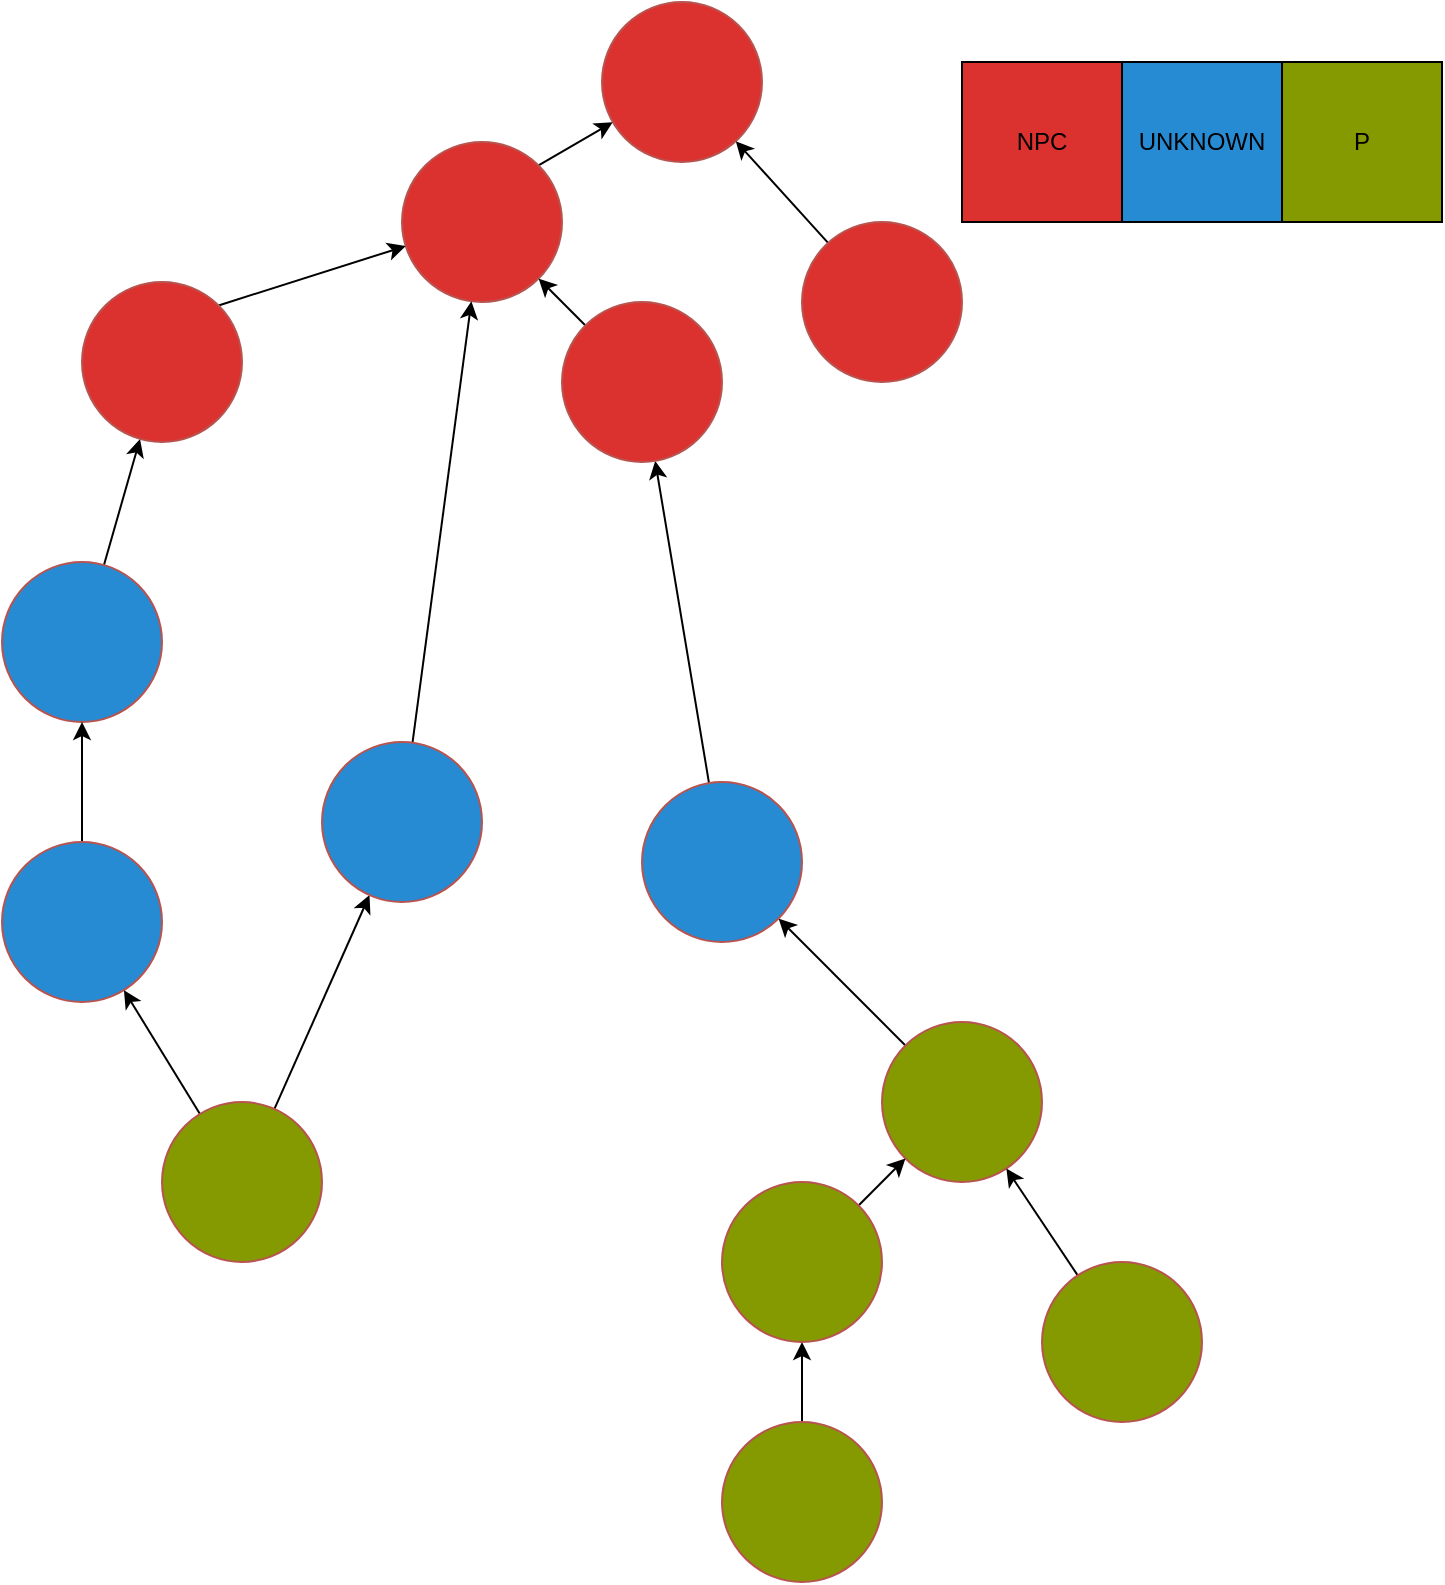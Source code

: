 <mxfile version="10.6.7" type="device"><diagram id="B6SEisZcZ4nX4uo_axsG" name="complexity-landscape"><mxGraphModel dx="1394" dy="819" grid="1" gridSize="10" guides="1" tooltips="1" connect="1" arrows="1" fold="1" page="1" pageScale="1" pageWidth="850" pageHeight="1100" math="0" shadow="0"><root><mxCell id="0"/><mxCell id="1" parent="0"/><mxCell id="gEEA_coCkC4TjeL9JxWG-1" value="" style="ellipse;whiteSpace=wrap;html=1;aspect=fixed;fillColor=#DC322F;strokeColor=#b85450;" vertex="1" parent="1"><mxGeometry x="380" y="10" width="80" height="80" as="geometry"/></mxCell><mxCell id="gEEA_coCkC4TjeL9JxWG-2" value="NPC" style="whiteSpace=wrap;html=1;aspect=fixed;fillColor=#DC322F;" vertex="1" parent="1"><mxGeometry x="560" y="40" width="80" height="80" as="geometry"/></mxCell><mxCell id="gEEA_coCkC4TjeL9JxWG-17" style="rounded=0;orthogonalLoop=1;jettySize=auto;html=1;exitX=1;exitY=0;exitDx=0;exitDy=0;" edge="1" parent="1" source="gEEA_coCkC4TjeL9JxWG-3" target="gEEA_coCkC4TjeL9JxWG-1"><mxGeometry relative="1" as="geometry"/></mxCell><mxCell id="gEEA_coCkC4TjeL9JxWG-3" value="" style="ellipse;whiteSpace=wrap;html=1;aspect=fixed;fillColor=#DC322F;strokeColor=#b85450;" vertex="1" parent="1"><mxGeometry x="280" y="80" width="80" height="80" as="geometry"/></mxCell><mxCell id="gEEA_coCkC4TjeL9JxWG-18" style="rounded=0;orthogonalLoop=1;jettySize=auto;html=1;" edge="1" parent="1" source="gEEA_coCkC4TjeL9JxWG-4" target="gEEA_coCkC4TjeL9JxWG-1"><mxGeometry relative="1" as="geometry"/></mxCell><mxCell id="gEEA_coCkC4TjeL9JxWG-4" value="" style="ellipse;whiteSpace=wrap;html=1;aspect=fixed;fillColor=#DC322F;strokeColor=#b85450;" vertex="1" parent="1"><mxGeometry x="480" y="120" width="80" height="80" as="geometry"/></mxCell><mxCell id="gEEA_coCkC4TjeL9JxWG-19" style="rounded=0;orthogonalLoop=1;jettySize=auto;html=1;" edge="1" parent="1" source="gEEA_coCkC4TjeL9JxWG-5" target="gEEA_coCkC4TjeL9JxWG-15"><mxGeometry relative="1" as="geometry"/></mxCell><mxCell id="gEEA_coCkC4TjeL9JxWG-5" value="" style="ellipse;whiteSpace=wrap;html=1;aspect=fixed;fillColor=#268BD2;strokeColor=#b85450;" vertex="1" parent="1"><mxGeometry x="80" y="290" width="80" height="80" as="geometry"/></mxCell><mxCell id="gEEA_coCkC4TjeL9JxWG-32" style="rounded=0;orthogonalLoop=1;jettySize=auto;html=1;" edge="1" parent="1" source="gEEA_coCkC4TjeL9JxWG-7" target="gEEA_coCkC4TjeL9JxWG-5"><mxGeometry relative="1" as="geometry"/></mxCell><mxCell id="gEEA_coCkC4TjeL9JxWG-7" value="" style="ellipse;whiteSpace=wrap;html=1;aspect=fixed;fillColor=#268BD2;strokeColor=#b85450;" vertex="1" parent="1"><mxGeometry x="80" y="430" width="80" height="80" as="geometry"/></mxCell><mxCell id="gEEA_coCkC4TjeL9JxWG-31" style="rounded=0;orthogonalLoop=1;jettySize=auto;html=1;" edge="1" parent="1" source="gEEA_coCkC4TjeL9JxWG-8" target="gEEA_coCkC4TjeL9JxWG-7"><mxGeometry relative="1" as="geometry"/></mxCell><mxCell id="gEEA_coCkC4TjeL9JxWG-33" style="rounded=0;orthogonalLoop=1;jettySize=auto;html=1;" edge="1" parent="1" source="gEEA_coCkC4TjeL9JxWG-8" target="gEEA_coCkC4TjeL9JxWG-13"><mxGeometry relative="1" as="geometry"/></mxCell><mxCell id="gEEA_coCkC4TjeL9JxWG-8" value="" style="ellipse;whiteSpace=wrap;html=1;aspect=fixed;fillColor=#859900;strokeColor=#b85450;" vertex="1" parent="1"><mxGeometry x="160" y="560" width="80" height="80" as="geometry"/></mxCell><mxCell id="gEEA_coCkC4TjeL9JxWG-29" style="rounded=0;orthogonalLoop=1;jettySize=auto;html=1;" edge="1" parent="1" source="gEEA_coCkC4TjeL9JxWG-9" target="gEEA_coCkC4TjeL9JxWG-14"><mxGeometry relative="1" as="geometry"/></mxCell><mxCell id="gEEA_coCkC4TjeL9JxWG-9" value="" style="ellipse;whiteSpace=wrap;html=1;aspect=fixed;fillColor=#859900;strokeColor=#b85450;" vertex="1" parent="1"><mxGeometry x="520" y="520" width="80" height="80" as="geometry"/></mxCell><mxCell id="gEEA_coCkC4TjeL9JxWG-25" style="rounded=0;orthogonalLoop=1;jettySize=auto;html=1;" edge="1" parent="1" source="gEEA_coCkC4TjeL9JxWG-10" target="gEEA_coCkC4TjeL9JxWG-11"><mxGeometry relative="1" as="geometry"/></mxCell><mxCell id="gEEA_coCkC4TjeL9JxWG-10" value="" style="ellipse;whiteSpace=wrap;html=1;aspect=fixed;fillColor=#859900;strokeColor=#b85450;" vertex="1" parent="1"><mxGeometry x="440" y="720" width="80" height="80" as="geometry"/></mxCell><mxCell id="gEEA_coCkC4TjeL9JxWG-26" style="rounded=0;orthogonalLoop=1;jettySize=auto;html=1;exitX=1;exitY=0;exitDx=0;exitDy=0;" edge="1" parent="1" source="gEEA_coCkC4TjeL9JxWG-11" target="gEEA_coCkC4TjeL9JxWG-9"><mxGeometry relative="1" as="geometry"/></mxCell><mxCell id="gEEA_coCkC4TjeL9JxWG-11" value="" style="ellipse;whiteSpace=wrap;html=1;aspect=fixed;fillColor=#859900;strokeColor=#b85450;" vertex="1" parent="1"><mxGeometry x="440" y="600" width="80" height="80" as="geometry"/></mxCell><mxCell id="gEEA_coCkC4TjeL9JxWG-24" style="rounded=0;orthogonalLoop=1;jettySize=auto;html=1;" edge="1" parent="1" source="gEEA_coCkC4TjeL9JxWG-12" target="gEEA_coCkC4TjeL9JxWG-9"><mxGeometry relative="1" as="geometry"/></mxCell><mxCell id="gEEA_coCkC4TjeL9JxWG-12" value="" style="ellipse;whiteSpace=wrap;html=1;aspect=fixed;fillColor=#859900;strokeColor=#b85450;" vertex="1" parent="1"><mxGeometry x="600" y="640" width="80" height="80" as="geometry"/></mxCell><mxCell id="gEEA_coCkC4TjeL9JxWG-23" style="rounded=0;orthogonalLoop=1;jettySize=auto;html=1;" edge="1" parent="1" source="gEEA_coCkC4TjeL9JxWG-13" target="gEEA_coCkC4TjeL9JxWG-3"><mxGeometry relative="1" as="geometry"/></mxCell><mxCell id="gEEA_coCkC4TjeL9JxWG-13" value="" style="ellipse;whiteSpace=wrap;html=1;aspect=fixed;fillColor=#268BD2;strokeColor=#b85450;" vertex="1" parent="1"><mxGeometry x="240" y="380" width="80" height="80" as="geometry"/></mxCell><mxCell id="gEEA_coCkC4TjeL9JxWG-30" style="rounded=0;orthogonalLoop=1;jettySize=auto;html=1;" edge="1" parent="1" source="gEEA_coCkC4TjeL9JxWG-14" target="gEEA_coCkC4TjeL9JxWG-21"><mxGeometry relative="1" as="geometry"/></mxCell><mxCell id="gEEA_coCkC4TjeL9JxWG-14" value="" style="ellipse;whiteSpace=wrap;html=1;aspect=fixed;fillColor=#268BD2;strokeColor=#b85450;" vertex="1" parent="1"><mxGeometry x="400" y="400" width="80" height="80" as="geometry"/></mxCell><mxCell id="gEEA_coCkC4TjeL9JxWG-16" style="rounded=0;orthogonalLoop=1;jettySize=auto;html=1;exitX=1;exitY=0;exitDx=0;exitDy=0;" edge="1" parent="1" source="gEEA_coCkC4TjeL9JxWG-15" target="gEEA_coCkC4TjeL9JxWG-3"><mxGeometry relative="1" as="geometry"/></mxCell><mxCell id="gEEA_coCkC4TjeL9JxWG-15" value="" style="ellipse;whiteSpace=wrap;html=1;aspect=fixed;fillColor=#DC322F;strokeColor=#b85450;" vertex="1" parent="1"><mxGeometry x="120" y="150" width="80" height="80" as="geometry"/></mxCell><mxCell id="gEEA_coCkC4TjeL9JxWG-22" style="rounded=0;orthogonalLoop=1;jettySize=auto;html=1;" edge="1" parent="1" source="gEEA_coCkC4TjeL9JxWG-21" target="gEEA_coCkC4TjeL9JxWG-3"><mxGeometry relative="1" as="geometry"/></mxCell><mxCell id="gEEA_coCkC4TjeL9JxWG-21" value="" style="ellipse;whiteSpace=wrap;html=1;aspect=fixed;fillColor=#DC322F;strokeColor=#b85450;" vertex="1" parent="1"><mxGeometry x="360" y="160" width="80" height="80" as="geometry"/></mxCell><mxCell id="gEEA_coCkC4TjeL9JxWG-27" value="UNKNOWN" style="whiteSpace=wrap;html=1;aspect=fixed;fillColor=#268BD2;" vertex="1" parent="1"><mxGeometry x="640" y="40" width="80" height="80" as="geometry"/></mxCell><mxCell id="gEEA_coCkC4TjeL9JxWG-28" value="P" style="whiteSpace=wrap;html=1;aspect=fixed;fillColor=#859900;" vertex="1" parent="1"><mxGeometry x="720" y="40" width="80" height="80" as="geometry"/></mxCell></root></mxGraphModel></diagram><diagram id="eYUONIY38zkpVdF6axW4" name="schedule"><mxGraphModel dx="1394" dy="819" grid="1" gridSize="10" guides="1" tooltips="1" connect="1" arrows="1" fold="1" page="1" pageScale="1" pageWidth="850" pageHeight="1100" math="0" shadow="0"><root><mxCell id="bykBx45QjgQ_mIuWRK3j-0"/><mxCell id="bykBx45QjgQ_mIuWRK3j-1" parent="bykBx45QjgQ_mIuWRK3j-0"/><mxCell id="bykBx45QjgQ_mIuWRK3j-13" style="edgeStyle=none;rounded=0;orthogonalLoop=1;jettySize=auto;html=1;exitX=1;exitY=1;exitDx=0;exitDy=0;entryX=0;entryY=0;entryDx=0;entryDy=0;" edge="1" parent="bykBx45QjgQ_mIuWRK3j-1" source="bykBx45QjgQ_mIuWRK3j-2" target="bykBx45QjgQ_mIuWRK3j-5"><mxGeometry relative="1" as="geometry"/></mxCell><mxCell id="bykBx45QjgQ_mIuWRK3j-2" value="1" style="ellipse;whiteSpace=wrap;html=1;aspect=fixed;fillColor=none;" vertex="1" parent="bykBx45QjgQ_mIuWRK3j-1"><mxGeometry x="80" y="200" width="40" height="40" as="geometry"/></mxCell><mxCell id="bykBx45QjgQ_mIuWRK3j-14" style="edgeStyle=none;rounded=0;orthogonalLoop=1;jettySize=auto;html=1;exitX=0;exitY=1;exitDx=0;exitDy=0;" edge="1" parent="bykBx45QjgQ_mIuWRK3j-1" source="bykBx45QjgQ_mIuWRK3j-3" target="bykBx45QjgQ_mIuWRK3j-5"><mxGeometry relative="1" as="geometry"/></mxCell><mxCell id="bykBx45QjgQ_mIuWRK3j-15" style="edgeStyle=none;rounded=0;orthogonalLoop=1;jettySize=auto;html=1;exitX=1;exitY=1;exitDx=0;exitDy=0;" edge="1" parent="bykBx45QjgQ_mIuWRK3j-1" source="bykBx45QjgQ_mIuWRK3j-3" target="bykBx45QjgQ_mIuWRK3j-6"><mxGeometry relative="1" as="geometry"/></mxCell><mxCell id="bykBx45QjgQ_mIuWRK3j-3" value="2" style="ellipse;whiteSpace=wrap;html=1;aspect=fixed;fillColor=none;" vertex="1" parent="bykBx45QjgQ_mIuWRK3j-1"><mxGeometry x="200" y="200" width="40" height="40" as="geometry"/></mxCell><mxCell id="bykBx45QjgQ_mIuWRK3j-16" style="edgeStyle=none;rounded=0;orthogonalLoop=1;jettySize=auto;html=1;exitX=0;exitY=1;exitDx=0;exitDy=0;" edge="1" parent="bykBx45QjgQ_mIuWRK3j-1" source="bykBx45QjgQ_mIuWRK3j-4" target="bykBx45QjgQ_mIuWRK3j-6"><mxGeometry relative="1" as="geometry"/></mxCell><mxCell id="bykBx45QjgQ_mIuWRK3j-4" value="3" style="ellipse;whiteSpace=wrap;html=1;aspect=fixed;fillColor=none;" vertex="1" parent="bykBx45QjgQ_mIuWRK3j-1"><mxGeometry x="320" y="200" width="40" height="40" as="geometry"/></mxCell><mxCell id="bykBx45QjgQ_mIuWRK3j-12" style="edgeStyle=none;rounded=0;orthogonalLoop=1;jettySize=auto;html=1;exitX=1;exitY=1;exitDx=0;exitDy=0;" edge="1" parent="bykBx45QjgQ_mIuWRK3j-1" source="bykBx45QjgQ_mIuWRK3j-5" target="bykBx45QjgQ_mIuWRK3j-7"><mxGeometry relative="1" as="geometry"/></mxCell><mxCell id="bykBx45QjgQ_mIuWRK3j-5" value="4" style="ellipse;whiteSpace=wrap;html=1;aspect=fixed;fillColor=none;" vertex="1" parent="bykBx45QjgQ_mIuWRK3j-1"><mxGeometry x="140" y="280" width="40" height="40" as="geometry"/></mxCell><mxCell id="bykBx45QjgQ_mIuWRK3j-11" style="edgeStyle=none;rounded=0;orthogonalLoop=1;jettySize=auto;html=1;exitX=0;exitY=1;exitDx=0;exitDy=0;entryX=1;entryY=0;entryDx=0;entryDy=0;" edge="1" parent="bykBx45QjgQ_mIuWRK3j-1" source="bykBx45QjgQ_mIuWRK3j-6" target="bykBx45QjgQ_mIuWRK3j-7"><mxGeometry relative="1" as="geometry"/></mxCell><mxCell id="bykBx45QjgQ_mIuWRK3j-6" value="5" style="ellipse;whiteSpace=wrap;html=1;aspect=fixed;fillColor=none;" vertex="1" parent="bykBx45QjgQ_mIuWRK3j-1"><mxGeometry x="260" y="280" width="40" height="40" as="geometry"/></mxCell><mxCell id="bykBx45QjgQ_mIuWRK3j-7" value="6" style="ellipse;whiteSpace=wrap;html=1;aspect=fixed;fillColor=none;" vertex="1" parent="bykBx45QjgQ_mIuWRK3j-1"><mxGeometry x="200" y="360" width="40" height="40" as="geometry"/></mxCell><mxCell id="bykBx45QjgQ_mIuWRK3j-9" value="M=2&lt;br&gt;Deadline=3&lt;br&gt;" style="text;html=1;strokeColor=none;fillColor=none;align=center;verticalAlign=middle;whiteSpace=wrap;rounded=0;" vertex="1" parent="bykBx45QjgQ_mIuWRK3j-1"><mxGeometry x="210" y="110" width="40" height="20" as="geometry"/></mxCell></root></mxGraphModel></diagram><diagram id="dXhj69NUs_sUM7Qs1uOW" name="schedule-landscape"><mxGraphModel dx="1394" dy="819" grid="1" gridSize="10" guides="1" tooltips="1" connect="1" arrows="1" fold="1" page="1" pageScale="1" pageWidth="850" pageHeight="1100" math="0" shadow="0"><root><mxCell id="2x2avyOjs0VjdcLOutpB-0"/><mxCell id="2x2avyOjs0VjdcLOutpB-1" parent="2x2avyOjs0VjdcLOutpB-0"/><mxCell id="2x2avyOjs0VjdcLOutpB-8" style="edgeStyle=none;rounded=0;orthogonalLoop=1;jettySize=auto;html=1;" edge="1" parent="2x2avyOjs0VjdcLOutpB-1" source="2x2avyOjs0VjdcLOutpB-2" target="2x2avyOjs0VjdcLOutpB-3"><mxGeometry relative="1" as="geometry"/></mxCell><mxCell id="2x2avyOjs0VjdcLOutpB-2" value="M=0" style="ellipse;whiteSpace=wrap;html=1;aspect=fixed;fillColor=#859900;" vertex="1" parent="2x2avyOjs0VjdcLOutpB-1"><mxGeometry x="80" y="160" width="80" height="80" as="geometry"/></mxCell><mxCell id="2x2avyOjs0VjdcLOutpB-9" style="edgeStyle=none;rounded=0;orthogonalLoop=1;jettySize=auto;html=1;" edge="1" parent="2x2avyOjs0VjdcLOutpB-1" source="2x2avyOjs0VjdcLOutpB-3" target="2x2avyOjs0VjdcLOutpB-4"><mxGeometry relative="1" as="geometry"/></mxCell><mxCell id="2x2avyOjs0VjdcLOutpB-3" value="M&amp;lt;=2" style="ellipse;whiteSpace=wrap;html=1;aspect=fixed;fillColor=#859900;" vertex="1" parent="2x2avyOjs0VjdcLOutpB-1"><mxGeometry x="200" y="160" width="80" height="80" as="geometry"/></mxCell><mxCell id="2x2avyOjs0VjdcLOutpB-10" style="edgeStyle=none;rounded=0;orthogonalLoop=1;jettySize=auto;html=1;" edge="1" parent="2x2avyOjs0VjdcLOutpB-1" source="2x2avyOjs0VjdcLOutpB-4" target="2x2avyOjs0VjdcLOutpB-5"><mxGeometry relative="1" as="geometry"/></mxCell><mxCell id="2x2avyOjs0VjdcLOutpB-4" value="M&amp;lt;=3" style="ellipse;whiteSpace=wrap;html=1;aspect=fixed;fillColor=#268BD2;gradientColor=none;" vertex="1" parent="2x2avyOjs0VjdcLOutpB-1"><mxGeometry x="320" y="160" width="80" height="80" as="geometry"/></mxCell><mxCell id="2x2avyOjs0VjdcLOutpB-11" style="edgeStyle=none;rounded=0;orthogonalLoop=1;jettySize=auto;html=1;" edge="1" parent="2x2avyOjs0VjdcLOutpB-1" source="2x2avyOjs0VjdcLOutpB-5" target="2x2avyOjs0VjdcLOutpB-6"><mxGeometry relative="1" as="geometry"/></mxCell><mxCell id="2x2avyOjs0VjdcLOutpB-5" value="M&amp;lt;=4" style="ellipse;whiteSpace=wrap;html=1;aspect=fixed;fillColor=#268BD2;" vertex="1" parent="2x2avyOjs0VjdcLOutpB-1"><mxGeometry x="440" y="160" width="80" height="80" as="geometry"/></mxCell><mxCell id="2x2avyOjs0VjdcLOutpB-12" style="edgeStyle=none;rounded=0;orthogonalLoop=1;jettySize=auto;html=1;" edge="1" parent="2x2avyOjs0VjdcLOutpB-1" source="2x2avyOjs0VjdcLOutpB-6" target="2x2avyOjs0VjdcLOutpB-7"><mxGeometry relative="1" as="geometry"/></mxCell><mxCell id="2x2avyOjs0VjdcLOutpB-6" value="M&amp;lt;=100" style="ellipse;whiteSpace=wrap;html=1;aspect=fixed;fillColor=#268BD2;" vertex="1" parent="2x2avyOjs0VjdcLOutpB-1"><mxGeometry x="560" y="160" width="80" height="80" as="geometry"/></mxCell><mxCell id="2x2avyOjs0VjdcLOutpB-7" value="M Arbitrary" style="ellipse;whiteSpace=wrap;html=1;aspect=fixed;fillColor=#DC322F;" vertex="1" parent="2x2avyOjs0VjdcLOutpB-1"><mxGeometry x="680" y="160" width="80" height="80" as="geometry"/></mxCell><mxCell id="2x2avyOjs0VjdcLOutpB-13" value="Graph &lt;br&gt;Arbitrary" style="text;html=1;resizable=0;points=[];autosize=1;align=left;verticalAlign=top;spacingTop=-4;" vertex="1" parent="2x2avyOjs0VjdcLOutpB-1"><mxGeometry y="182" width="60" height="30" as="geometry"/></mxCell><mxCell id="2x2avyOjs0VjdcLOutpB-14" value="Tree" style="text;html=1;resizable=0;points=[];autosize=1;align=left;verticalAlign=top;spacingTop=-4;" vertex="1" parent="2x2avyOjs0VjdcLOutpB-1"><mxGeometry y="320" width="40" height="20" as="geometry"/></mxCell><mxCell id="2x2avyOjs0VjdcLOutpB-15" style="edgeStyle=none;rounded=0;orthogonalLoop=1;jettySize=auto;html=1;" edge="1" parent="2x2avyOjs0VjdcLOutpB-1" source="2x2avyOjs0VjdcLOutpB-16" target="2x2avyOjs0VjdcLOutpB-18"><mxGeometry relative="1" as="geometry"/></mxCell><mxCell id="2x2avyOjs0VjdcLOutpB-39" style="edgeStyle=none;rounded=0;orthogonalLoop=1;jettySize=auto;html=1;" edge="1" parent="2x2avyOjs0VjdcLOutpB-1" source="2x2avyOjs0VjdcLOutpB-16" target="2x2avyOjs0VjdcLOutpB-2"><mxGeometry relative="1" as="geometry"/></mxCell><mxCell id="2x2avyOjs0VjdcLOutpB-16" value="M=0" style="ellipse;whiteSpace=wrap;html=1;aspect=fixed;fillColor=#859900;" vertex="1" parent="2x2avyOjs0VjdcLOutpB-1"><mxGeometry x="80" y="280" width="80" height="80" as="geometry"/></mxCell><mxCell id="2x2avyOjs0VjdcLOutpB-17" style="edgeStyle=none;rounded=0;orthogonalLoop=1;jettySize=auto;html=1;" edge="1" parent="2x2avyOjs0VjdcLOutpB-1" source="2x2avyOjs0VjdcLOutpB-18" target="2x2avyOjs0VjdcLOutpB-20"><mxGeometry relative="1" as="geometry"/></mxCell><mxCell id="2x2avyOjs0VjdcLOutpB-41" style="edgeStyle=none;rounded=0;orthogonalLoop=1;jettySize=auto;html=1;" edge="1" parent="2x2avyOjs0VjdcLOutpB-1" source="2x2avyOjs0VjdcLOutpB-18" target="2x2avyOjs0VjdcLOutpB-3"><mxGeometry relative="1" as="geometry"/></mxCell><mxCell id="2x2avyOjs0VjdcLOutpB-18" value="M&amp;lt;=2" style="ellipse;whiteSpace=wrap;html=1;aspect=fixed;fillColor=#859900;" vertex="1" parent="2x2avyOjs0VjdcLOutpB-1"><mxGeometry x="200" y="280" width="80" height="80" as="geometry"/></mxCell><mxCell id="2x2avyOjs0VjdcLOutpB-19" style="edgeStyle=none;rounded=0;orthogonalLoop=1;jettySize=auto;html=1;" edge="1" parent="2x2avyOjs0VjdcLOutpB-1" source="2x2avyOjs0VjdcLOutpB-20" target="2x2avyOjs0VjdcLOutpB-22"><mxGeometry relative="1" as="geometry"/></mxCell><mxCell id="2x2avyOjs0VjdcLOutpB-43" style="edgeStyle=none;rounded=0;orthogonalLoop=1;jettySize=auto;html=1;" edge="1" parent="2x2avyOjs0VjdcLOutpB-1" source="2x2avyOjs0VjdcLOutpB-20" target="2x2avyOjs0VjdcLOutpB-4"><mxGeometry relative="1" as="geometry"/></mxCell><mxCell id="2x2avyOjs0VjdcLOutpB-20" value="M&amp;lt;=3" style="ellipse;whiteSpace=wrap;html=1;aspect=fixed;fillColor=#859900;gradientColor=none;" vertex="1" parent="2x2avyOjs0VjdcLOutpB-1"><mxGeometry x="320" y="280" width="80" height="80" as="geometry"/></mxCell><mxCell id="2x2avyOjs0VjdcLOutpB-21" style="edgeStyle=none;rounded=0;orthogonalLoop=1;jettySize=auto;html=1;" edge="1" parent="2x2avyOjs0VjdcLOutpB-1" source="2x2avyOjs0VjdcLOutpB-22" target="2x2avyOjs0VjdcLOutpB-24"><mxGeometry relative="1" as="geometry"/></mxCell><mxCell id="2x2avyOjs0VjdcLOutpB-45" style="edgeStyle=none;rounded=0;orthogonalLoop=1;jettySize=auto;html=1;" edge="1" parent="2x2avyOjs0VjdcLOutpB-1" source="2x2avyOjs0VjdcLOutpB-22" target="2x2avyOjs0VjdcLOutpB-5"><mxGeometry relative="1" as="geometry"/></mxCell><mxCell id="2x2avyOjs0VjdcLOutpB-22" value="M&amp;lt;=4" style="ellipse;whiteSpace=wrap;html=1;aspect=fixed;fillColor=#859900;" vertex="1" parent="2x2avyOjs0VjdcLOutpB-1"><mxGeometry x="440" y="280" width="80" height="80" as="geometry"/></mxCell><mxCell id="2x2avyOjs0VjdcLOutpB-23" style="edgeStyle=none;rounded=0;orthogonalLoop=1;jettySize=auto;html=1;" edge="1" parent="2x2avyOjs0VjdcLOutpB-1" source="2x2avyOjs0VjdcLOutpB-24" target="2x2avyOjs0VjdcLOutpB-25"><mxGeometry relative="1" as="geometry"/></mxCell><mxCell id="2x2avyOjs0VjdcLOutpB-47" style="edgeStyle=none;rounded=0;orthogonalLoop=1;jettySize=auto;html=1;entryX=0.5;entryY=1;entryDx=0;entryDy=0;" edge="1" parent="2x2avyOjs0VjdcLOutpB-1" source="2x2avyOjs0VjdcLOutpB-24" target="2x2avyOjs0VjdcLOutpB-6"><mxGeometry relative="1" as="geometry"/></mxCell><mxCell id="2x2avyOjs0VjdcLOutpB-24" value="M&amp;lt;=100" style="ellipse;whiteSpace=wrap;html=1;aspect=fixed;fillColor=#859900;" vertex="1" parent="2x2avyOjs0VjdcLOutpB-1"><mxGeometry x="560" y="280" width="80" height="80" as="geometry"/></mxCell><mxCell id="2x2avyOjs0VjdcLOutpB-48" style="edgeStyle=none;rounded=0;orthogonalLoop=1;jettySize=auto;html=1;" edge="1" parent="2x2avyOjs0VjdcLOutpB-1" source="2x2avyOjs0VjdcLOutpB-25" target="2x2avyOjs0VjdcLOutpB-7"><mxGeometry relative="1" as="geometry"/></mxCell><mxCell id="2x2avyOjs0VjdcLOutpB-25" value="M Arbitrary" style="ellipse;whiteSpace=wrap;html=1;aspect=fixed;fillColor=#859900;" vertex="1" parent="2x2avyOjs0VjdcLOutpB-1"><mxGeometry x="680" y="280" width="80" height="80" as="geometry"/></mxCell><mxCell id="2x2avyOjs0VjdcLOutpB-26" value="Empty" style="text;html=1;resizable=0;points=[];autosize=1;align=left;verticalAlign=top;spacingTop=-4;" vertex="1" parent="2x2avyOjs0VjdcLOutpB-1"><mxGeometry y="430" width="50" height="20" as="geometry"/></mxCell><mxCell id="2x2avyOjs0VjdcLOutpB-27" style="edgeStyle=none;rounded=0;orthogonalLoop=1;jettySize=auto;html=1;" edge="1" parent="2x2avyOjs0VjdcLOutpB-1" source="2x2avyOjs0VjdcLOutpB-28" target="2x2avyOjs0VjdcLOutpB-30"><mxGeometry relative="1" as="geometry"/></mxCell><mxCell id="2x2avyOjs0VjdcLOutpB-38" style="edgeStyle=none;rounded=0;orthogonalLoop=1;jettySize=auto;html=1;" edge="1" parent="2x2avyOjs0VjdcLOutpB-1" source="2x2avyOjs0VjdcLOutpB-28" target="2x2avyOjs0VjdcLOutpB-16"><mxGeometry relative="1" as="geometry"/></mxCell><mxCell id="2x2avyOjs0VjdcLOutpB-28" value="M=0" style="ellipse;whiteSpace=wrap;html=1;aspect=fixed;fillColor=#859900;" vertex="1" parent="2x2avyOjs0VjdcLOutpB-1"><mxGeometry x="80" y="400" width="80" height="80" as="geometry"/></mxCell><mxCell id="2x2avyOjs0VjdcLOutpB-29" style="edgeStyle=none;rounded=0;orthogonalLoop=1;jettySize=auto;html=1;" edge="1" parent="2x2avyOjs0VjdcLOutpB-1" source="2x2avyOjs0VjdcLOutpB-30" target="2x2avyOjs0VjdcLOutpB-32"><mxGeometry relative="1" as="geometry"/></mxCell><mxCell id="2x2avyOjs0VjdcLOutpB-40" style="edgeStyle=none;rounded=0;orthogonalLoop=1;jettySize=auto;html=1;" edge="1" parent="2x2avyOjs0VjdcLOutpB-1" source="2x2avyOjs0VjdcLOutpB-30" target="2x2avyOjs0VjdcLOutpB-18"><mxGeometry relative="1" as="geometry"/></mxCell><mxCell id="2x2avyOjs0VjdcLOutpB-30" value="M&amp;lt;=2" style="ellipse;whiteSpace=wrap;html=1;aspect=fixed;fillColor=#859900;" vertex="1" parent="2x2avyOjs0VjdcLOutpB-1"><mxGeometry x="200" y="400" width="80" height="80" as="geometry"/></mxCell><mxCell id="2x2avyOjs0VjdcLOutpB-31" style="edgeStyle=none;rounded=0;orthogonalLoop=1;jettySize=auto;html=1;" edge="1" parent="2x2avyOjs0VjdcLOutpB-1" source="2x2avyOjs0VjdcLOutpB-32" target="2x2avyOjs0VjdcLOutpB-34"><mxGeometry relative="1" as="geometry"/></mxCell><mxCell id="2x2avyOjs0VjdcLOutpB-42" style="edgeStyle=none;rounded=0;orthogonalLoop=1;jettySize=auto;html=1;" edge="1" parent="2x2avyOjs0VjdcLOutpB-1" source="2x2avyOjs0VjdcLOutpB-32" target="2x2avyOjs0VjdcLOutpB-20"><mxGeometry relative="1" as="geometry"/></mxCell><mxCell id="2x2avyOjs0VjdcLOutpB-32" value="M&amp;lt;=3" style="ellipse;whiteSpace=wrap;html=1;aspect=fixed;fillColor=#859900;gradientColor=none;" vertex="1" parent="2x2avyOjs0VjdcLOutpB-1"><mxGeometry x="320" y="400" width="80" height="80" as="geometry"/></mxCell><mxCell id="2x2avyOjs0VjdcLOutpB-33" style="edgeStyle=none;rounded=0;orthogonalLoop=1;jettySize=auto;html=1;" edge="1" parent="2x2avyOjs0VjdcLOutpB-1" source="2x2avyOjs0VjdcLOutpB-34" target="2x2avyOjs0VjdcLOutpB-36"><mxGeometry relative="1" as="geometry"/></mxCell><mxCell id="2x2avyOjs0VjdcLOutpB-44" style="edgeStyle=none;rounded=0;orthogonalLoop=1;jettySize=auto;html=1;" edge="1" parent="2x2avyOjs0VjdcLOutpB-1" source="2x2avyOjs0VjdcLOutpB-34" target="2x2avyOjs0VjdcLOutpB-22"><mxGeometry relative="1" as="geometry"/></mxCell><mxCell id="2x2avyOjs0VjdcLOutpB-34" value="M&amp;lt;=4" style="ellipse;whiteSpace=wrap;html=1;aspect=fixed;fillColor=#859900;" vertex="1" parent="2x2avyOjs0VjdcLOutpB-1"><mxGeometry x="440" y="400" width="80" height="80" as="geometry"/></mxCell><mxCell id="2x2avyOjs0VjdcLOutpB-35" style="edgeStyle=none;rounded=0;orthogonalLoop=1;jettySize=auto;html=1;" edge="1" parent="2x2avyOjs0VjdcLOutpB-1" source="2x2avyOjs0VjdcLOutpB-36" target="2x2avyOjs0VjdcLOutpB-37"><mxGeometry relative="1" as="geometry"/></mxCell><mxCell id="2x2avyOjs0VjdcLOutpB-46" style="edgeStyle=none;rounded=0;orthogonalLoop=1;jettySize=auto;html=1;" edge="1" parent="2x2avyOjs0VjdcLOutpB-1" source="2x2avyOjs0VjdcLOutpB-36" target="2x2avyOjs0VjdcLOutpB-24"><mxGeometry relative="1" as="geometry"/></mxCell><mxCell id="2x2avyOjs0VjdcLOutpB-36" value="M&amp;lt;=100" style="ellipse;whiteSpace=wrap;html=1;aspect=fixed;fillColor=#859900;" vertex="1" parent="2x2avyOjs0VjdcLOutpB-1"><mxGeometry x="560" y="400" width="80" height="80" as="geometry"/></mxCell><mxCell id="2x2avyOjs0VjdcLOutpB-49" style="edgeStyle=none;rounded=0;orthogonalLoop=1;jettySize=auto;html=1;" edge="1" parent="2x2avyOjs0VjdcLOutpB-1" source="2x2avyOjs0VjdcLOutpB-37" target="2x2avyOjs0VjdcLOutpB-25"><mxGeometry relative="1" as="geometry"/></mxCell><mxCell id="2x2avyOjs0VjdcLOutpB-37" value="M Arbitrary" style="ellipse;whiteSpace=wrap;html=1;aspect=fixed;fillColor=#859900;" vertex="1" parent="2x2avyOjs0VjdcLOutpB-1"><mxGeometry x="680" y="400" width="80" height="80" as="geometry"/></mxCell></root></mxGraphModel></diagram><diagram id="WmmvqBNZxPYxakTaW7id" name="activities"><mxGraphModel dx="1394" dy="819" grid="1" gridSize="10" guides="1" tooltips="1" connect="1" arrows="1" fold="1" page="1" pageScale="1" pageWidth="850" pageHeight="1100" math="0" shadow="0"><root><mxCell id="3tFnAX7G3l6CSF9yfXAO-0"/><mxCell id="3tFnAX7G3l6CSF9yfXAO-1" parent="3tFnAX7G3l6CSF9yfXAO-0"/><mxCell id="3tFnAX7G3l6CSF9yfXAO-2" value="" style="rounded=0;whiteSpace=wrap;html=1;fillColor=none;gradientColor=none;" vertex="1" parent="3tFnAX7G3l6CSF9yfXAO-1"><mxGeometry y="200" width="480" height="120" as="geometry"/></mxCell><mxCell id="3tFnAX7G3l6CSF9yfXAO-3" value="S_i" style="text;html=1;resizable=0;points=[];autosize=1;align=left;verticalAlign=top;spacingTop=-4;" vertex="1" parent="3tFnAX7G3l6CSF9yfXAO-1"><mxGeometry x="10" y="250" width="30" height="20" as="geometry"/></mxCell><mxCell id="3tFnAX7G3l6CSF9yfXAO-4" value="f_i" style="text;html=1;resizable=0;points=[];autosize=1;align=left;verticalAlign=top;spacingTop=-4;" vertex="1" parent="3tFnAX7G3l6CSF9yfXAO-1"><mxGeometry x="10" y="290" width="30" height="20" as="geometry"/></mxCell><mxCell id="3tFnAX7G3l6CSF9yfXAO-5" value="1" style="text;html=1;resizable=0;points=[];autosize=1;align=left;verticalAlign=top;spacingTop=-4;" vertex="1" parent="3tFnAX7G3l6CSF9yfXAO-1"><mxGeometry x="51" y="260" width="20" height="20" as="geometry"/></mxCell><mxCell id="3tFnAX7G3l6CSF9yfXAO-6" value="4" style="text;html=1;resizable=0;points=[];autosize=1;align=left;verticalAlign=top;spacingTop=-4;" vertex="1" parent="3tFnAX7G3l6CSF9yfXAO-1"><mxGeometry x="49" y="293" width="20" height="20" as="geometry"/></mxCell><mxCell id="3tFnAX7G3l6CSF9yfXAO-7" value="3" style="text;html=1;resizable=0;points=[];autosize=1;align=left;verticalAlign=top;spacingTop=-4;" vertex="1" parent="3tFnAX7G3l6CSF9yfXAO-1"><mxGeometry x="89" y="256" width="20" height="20" as="geometry"/></mxCell><mxCell id="3tFnAX7G3l6CSF9yfXAO-8" value="5" style="text;html=1;resizable=0;points=[];autosize=1;align=left;verticalAlign=top;spacingTop=-4;" vertex="1" parent="3tFnAX7G3l6CSF9yfXAO-1"><mxGeometry x="89" y="291" width="20" height="20" as="geometry"/></mxCell><mxCell id="3tFnAX7G3l6CSF9yfXAO-9" value="0" style="text;html=1;resizable=0;points=[];autosize=1;align=left;verticalAlign=top;spacingTop=-4;" vertex="1" parent="3tFnAX7G3l6CSF9yfXAO-1"><mxGeometry x="126" y="256" width="20" height="20" as="geometry"/></mxCell><mxCell id="3tFnAX7G3l6CSF9yfXAO-10" value="6" style="text;html=1;resizable=0;points=[];autosize=1;align=left;verticalAlign=top;spacingTop=-4;" vertex="1" parent="3tFnAX7G3l6CSF9yfXAO-1"><mxGeometry x="132" y="298" width="20" height="20" as="geometry"/></mxCell><mxCell id="3tFnAX7G3l6CSF9yfXAO-11" value="5" style="text;html=1;resizable=0;points=[];autosize=1;align=left;verticalAlign=top;spacingTop=-4;" vertex="1" parent="3tFnAX7G3l6CSF9yfXAO-1"><mxGeometry x="173" y="257" width="20" height="20" as="geometry"/></mxCell><mxCell id="3tFnAX7G3l6CSF9yfXAO-12" value="7" style="text;html=1;resizable=0;points=[];autosize=1;align=left;verticalAlign=top;spacingTop=-4;" vertex="1" parent="3tFnAX7G3l6CSF9yfXAO-1"><mxGeometry x="168" y="293" width="20" height="20" as="geometry"/></mxCell><mxCell id="3tFnAX7G3l6CSF9yfXAO-13" value="6" style="text;html=1;resizable=0;points=[];autosize=1;align=left;verticalAlign=top;spacingTop=-4;" vertex="1" parent="3tFnAX7G3l6CSF9yfXAO-1"><mxGeometry x="209" y="255" width="20" height="20" as="geometry"/></mxCell><mxCell id="3tFnAX7G3l6CSF9yfXAO-14" value="10" style="text;html=1;resizable=0;points=[];autosize=1;align=left;verticalAlign=top;spacingTop=-4;" vertex="1" parent="3tFnAX7G3l6CSF9yfXAO-1"><mxGeometry x="211" y="289" width="30" height="20" as="geometry"/></mxCell><mxCell id="3tFnAX7G3l6CSF9yfXAO-15" value="8" style="text;html=1;resizable=0;points=[];autosize=1;align=left;verticalAlign=top;spacingTop=-4;" vertex="1" parent="3tFnAX7G3l6CSF9yfXAO-1"><mxGeometry x="251" y="252" width="20" height="20" as="geometry"/></mxCell><mxCell id="3tFnAX7G3l6CSF9yfXAO-16" value="11" style="text;html=1;resizable=0;points=[];autosize=1;align=left;verticalAlign=top;spacingTop=-4;" vertex="1" parent="3tFnAX7G3l6CSF9yfXAO-1"><mxGeometry x="249" y="296" width="30" height="20" as="geometry"/></mxCell><mxCell id="3tFnAX7G3l6CSF9yfXAO-17" value="8" style="text;html=1;resizable=0;points=[];autosize=1;align=left;verticalAlign=top;spacingTop=-4;" vertex="1" parent="3tFnAX7G3l6CSF9yfXAO-1"><mxGeometry x="288" y="251" width="20" height="20" as="geometry"/></mxCell><mxCell id="3tFnAX7G3l6CSF9yfXAO-18" value="12" style="text;html=1;resizable=0;points=[];autosize=1;align=left;verticalAlign=top;spacingTop=-4;" vertex="1" parent="3tFnAX7G3l6CSF9yfXAO-1"><mxGeometry x="288" y="292" width="30" height="20" as="geometry"/></mxCell><mxCell id="3tFnAX7G3l6CSF9yfXAO-19" value="2" style="text;html=1;resizable=0;points=[];autosize=1;align=left;verticalAlign=top;spacingTop=-4;" vertex="1" parent="3tFnAX7G3l6CSF9yfXAO-1"><mxGeometry x="334" y="254" width="20" height="20" as="geometry"/></mxCell><mxCell id="3tFnAX7G3l6CSF9yfXAO-20" value="13" style="text;html=1;resizable=0;points=[];autosize=1;align=left;verticalAlign=top;spacingTop=-4;" vertex="1" parent="3tFnAX7G3l6CSF9yfXAO-1"><mxGeometry x="334" y="292" width="30" height="20" as="geometry"/></mxCell><mxCell id="3tFnAX7G3l6CSF9yfXAO-21" value="12" style="text;html=1;resizable=0;points=[];autosize=1;align=left;verticalAlign=top;spacingTop=-4;" vertex="1" parent="3tFnAX7G3l6CSF9yfXAO-1"><mxGeometry x="372" y="252" width="30" height="20" as="geometry"/></mxCell><mxCell id="3tFnAX7G3l6CSF9yfXAO-22" value="14" style="text;html=1;resizable=0;points=[];autosize=1;align=left;verticalAlign=top;spacingTop=-4;" vertex="1" parent="3tFnAX7G3l6CSF9yfXAO-1"><mxGeometry x="372" y="292" width="30" height="20" as="geometry"/></mxCell><mxCell id="3tFnAX7G3l6CSF9yfXAO-23" value="1" style="text;html=1;resizable=0;points=[];autosize=1;align=left;verticalAlign=top;spacingTop=-4;" vertex="1" parent="3tFnAX7G3l6CSF9yfXAO-1"><mxGeometry x="52" y="215" width="20" height="20" as="geometry"/></mxCell><mxCell id="3tFnAX7G3l6CSF9yfXAO-24" value="2" style="text;html=1;resizable=0;points=[];autosize=1;align=left;verticalAlign=top;spacingTop=-4;" vertex="1" parent="3tFnAX7G3l6CSF9yfXAO-1"><mxGeometry x="91" y="218" width="20" height="20" as="geometry"/></mxCell><mxCell id="3tFnAX7G3l6CSF9yfXAO-25" value="3" style="text;html=1;resizable=0;points=[];autosize=1;align=left;verticalAlign=top;spacingTop=-4;" vertex="1" parent="3tFnAX7G3l6CSF9yfXAO-1"><mxGeometry x="131" y="214" width="20" height="20" as="geometry"/></mxCell><mxCell id="3tFnAX7G3l6CSF9yfXAO-26" value="4" style="text;html=1;resizable=0;points=[];autosize=1;align=left;verticalAlign=top;spacingTop=-4;" vertex="1" parent="3tFnAX7G3l6CSF9yfXAO-1"><mxGeometry x="170" y="217" width="20" height="20" as="geometry"/></mxCell><mxCell id="3tFnAX7G3l6CSF9yfXAO-27" value="5" style="text;html=1;resizable=0;points=[];autosize=1;align=left;verticalAlign=top;spacingTop=-4;" vertex="1" parent="3tFnAX7G3l6CSF9yfXAO-1"><mxGeometry x="206" y="218" width="20" height="20" as="geometry"/></mxCell><mxCell id="3tFnAX7G3l6CSF9yfXAO-28" value="6" style="text;html=1;resizable=0;points=[];autosize=1;align=left;verticalAlign=top;spacingTop=-4;" vertex="1" parent="3tFnAX7G3l6CSF9yfXAO-1"><mxGeometry x="251" y="213" width="20" height="20" as="geometry"/></mxCell><mxCell id="3tFnAX7G3l6CSF9yfXAO-29" value="7" style="text;html=1;resizable=0;points=[];autosize=1;align=left;verticalAlign=top;spacingTop=-4;" vertex="1" parent="3tFnAX7G3l6CSF9yfXAO-1"><mxGeometry x="287" y="219" width="20" height="20" as="geometry"/></mxCell><mxCell id="3tFnAX7G3l6CSF9yfXAO-30" value="8" style="text;html=1;resizable=0;points=[];autosize=1;align=left;verticalAlign=top;spacingTop=-4;" vertex="1" parent="3tFnAX7G3l6CSF9yfXAO-1"><mxGeometry x="331" y="215" width="20" height="20" as="geometry"/></mxCell><mxCell id="3tFnAX7G3l6CSF9yfXAO-31" value="9" style="text;html=1;resizable=0;points=[];autosize=1;align=left;verticalAlign=top;spacingTop=-4;" vertex="1" parent="3tFnAX7G3l6CSF9yfXAO-1"><mxGeometry x="372" y="218" width="20" height="20" as="geometry"/></mxCell><mxCell id="3tFnAX7G3l6CSF9yfXAO-32" value="3" style="text;html=1;resizable=0;points=[];autosize=1;align=left;verticalAlign=top;spacingTop=-4;" vertex="1" parent="3tFnAX7G3l6CSF9yfXAO-1"><mxGeometry x="407" y="252" width="20" height="20" as="geometry"/></mxCell><mxCell id="3tFnAX7G3l6CSF9yfXAO-33" value="8" style="text;html=1;resizable=0;points=[];autosize=1;align=left;verticalAlign=top;spacingTop=-4;" vertex="1" parent="3tFnAX7G3l6CSF9yfXAO-1"><mxGeometry x="410" y="293" width="20" height="20" as="geometry"/></mxCell><mxCell id="3tFnAX7G3l6CSF9yfXAO-34" value="5" style="text;html=1;resizable=0;points=[];autosize=1;align=left;verticalAlign=top;spacingTop=-4;" vertex="1" parent="3tFnAX7G3l6CSF9yfXAO-1"><mxGeometry x="450" y="252" width="20" height="20" as="geometry"/></mxCell><mxCell id="3tFnAX7G3l6CSF9yfXAO-35" value="9" style="text;html=1;resizable=0;points=[];autosize=1;align=left;verticalAlign=top;spacingTop=-4;" vertex="1" parent="3tFnAX7G3l6CSF9yfXAO-1"><mxGeometry x="450" y="291" width="20" height="20" as="geometry"/></mxCell><mxCell id="3tFnAX7G3l6CSF9yfXAO-36" value="10" style="text;html=1;resizable=0;points=[];autosize=1;align=left;verticalAlign=top;spacingTop=-4;" vertex="1" parent="3tFnAX7G3l6CSF9yfXAO-1"><mxGeometry x="407" y="217" width="30" height="20" as="geometry"/></mxCell><mxCell id="3tFnAX7G3l6CSF9yfXAO-37" value="11" style="text;html=1;resizable=0;points=[];autosize=1;align=left;verticalAlign=top;spacingTop=-4;" vertex="1" parent="3tFnAX7G3l6CSF9yfXAO-1"><mxGeometry x="452" y="217" width="30" height="20" as="geometry"/></mxCell></root></mxGraphModel></diagram><diagram id="LjzY8If8EzJHPfSI53Zx" name="head-partition"><mxGraphModel dx="1394" dy="819" grid="1" gridSize="10" guides="1" tooltips="1" connect="1" arrows="1" fold="1" page="1" pageScale="1" pageWidth="850" pageHeight="1100" math="0" shadow="0"><root><mxCell id="zfx3ysT8gwYP33JDJ2tB-0"/><mxCell id="zfx3ysT8gwYP33JDJ2tB-1" parent="zfx3ysT8gwYP33JDJ2tB-0"/><mxCell id="zfx3ysT8gwYP33JDJ2tB-8" style="edgeStyle=none;rounded=0;orthogonalLoop=1;jettySize=auto;html=1;entryX=0.5;entryY=0;entryDx=0;entryDy=0;" edge="1" parent="zfx3ysT8gwYP33JDJ2tB-1" source="zfx3ysT8gwYP33JDJ2tB-2" target="zfx3ysT8gwYP33JDJ2tB-3"><mxGeometry relative="1" as="geometry"/></mxCell><mxCell id="zfx3ysT8gwYP33JDJ2tB-2" value="" style="ellipse;whiteSpace=wrap;html=1;aspect=fixed;fillColor=none;gradientColor=none;" vertex="1" parent="zfx3ysT8gwYP33JDJ2tB-1"><mxGeometry x="120" y="240" width="40" height="40" as="geometry"/></mxCell><mxCell id="zfx3ysT8gwYP33JDJ2tB-9" style="edgeStyle=none;rounded=0;orthogonalLoop=1;jettySize=auto;html=1;" edge="1" parent="zfx3ysT8gwYP33JDJ2tB-1" source="zfx3ysT8gwYP33JDJ2tB-3" target="zfx3ysT8gwYP33JDJ2tB-2"><mxGeometry relative="1" as="geometry"/></mxCell><mxCell id="zfx3ysT8gwYP33JDJ2tB-23" value="e1,e2" style="text;html=1;resizable=0;points=[];align=center;verticalAlign=middle;labelBackgroundColor=#ffffff;" vertex="1" connectable="0" parent="zfx3ysT8gwYP33JDJ2tB-9"><mxGeometry x="-0.243" relative="1" as="geometry"><mxPoint as="offset"/></mxGeometry></mxCell><mxCell id="zfx3ysT8gwYP33JDJ2tB-3" value="" style="ellipse;whiteSpace=wrap;html=1;aspect=fixed;fillColor=none;gradientColor=none;" vertex="1" parent="zfx3ysT8gwYP33JDJ2tB-1"><mxGeometry x="120" y="420" width="40" height="40" as="geometry"/></mxCell><mxCell id="zfx3ysT8gwYP33JDJ2tB-11" style="edgeStyle=none;rounded=0;orthogonalLoop=1;jettySize=auto;html=1;exitX=0;exitY=1;exitDx=0;exitDy=0;" edge="1" parent="zfx3ysT8gwYP33JDJ2tB-1" source="zfx3ysT8gwYP33JDJ2tB-4" target="zfx3ysT8gwYP33JDJ2tB-5"><mxGeometry relative="1" as="geometry"/></mxCell><mxCell id="zfx3ysT8gwYP33JDJ2tB-18" value="e7" style="text;html=1;resizable=0;points=[];align=center;verticalAlign=middle;labelBackgroundColor=#ffffff;" vertex="1" connectable="0" parent="zfx3ysT8gwYP33JDJ2tB-11"><mxGeometry x="0.231" y="1" relative="1" as="geometry"><mxPoint as="offset"/></mxGeometry></mxCell><mxCell id="zfx3ysT8gwYP33JDJ2tB-13" style="edgeStyle=none;rounded=0;orthogonalLoop=1;jettySize=auto;html=1;exitX=0;exitY=0;exitDx=0;exitDy=0;" edge="1" parent="zfx3ysT8gwYP33JDJ2tB-1" source="zfx3ysT8gwYP33JDJ2tB-4" target="zfx3ysT8gwYP33JDJ2tB-2"><mxGeometry relative="1" as="geometry"/></mxCell><mxCell id="zfx3ysT8gwYP33JDJ2tB-25" value="e4" style="text;html=1;resizable=0;points=[];align=center;verticalAlign=middle;labelBackgroundColor=#ffffff;" vertex="1" connectable="0" parent="zfx3ysT8gwYP33JDJ2tB-13"><mxGeometry x="0.154" relative="1" as="geometry"><mxPoint as="offset"/></mxGeometry></mxCell><mxCell id="zfx3ysT8gwYP33JDJ2tB-15" style="edgeStyle=none;rounded=0;orthogonalLoop=1;jettySize=auto;html=1;" edge="1" parent="zfx3ysT8gwYP33JDJ2tB-1" source="zfx3ysT8gwYP33JDJ2tB-4" target="zfx3ysT8gwYP33JDJ2tB-3"><mxGeometry relative="1" as="geometry"/></mxCell><mxCell id="zfx3ysT8gwYP33JDJ2tB-24" value="e8" style="text;html=1;resizable=0;points=[];align=center;verticalAlign=middle;labelBackgroundColor=#ffffff;" vertex="1" connectable="0" parent="zfx3ysT8gwYP33JDJ2tB-15"><mxGeometry x="0.14" y="1" relative="1" as="geometry"><mxPoint as="offset"/></mxGeometry></mxCell><mxCell id="zfx3ysT8gwYP33JDJ2tB-4" value="" style="ellipse;whiteSpace=wrap;html=1;aspect=fixed;fillColor=none;gradientColor=none;" vertex="1" parent="zfx3ysT8gwYP33JDJ2tB-1"><mxGeometry x="360" y="420" width="40" height="40" as="geometry"/></mxCell><mxCell id="zfx3ysT8gwYP33JDJ2tB-10" style="edgeStyle=none;rounded=0;orthogonalLoop=1;jettySize=auto;html=1;exitX=0;exitY=0;exitDx=0;exitDy=0;entryX=1;entryY=1;entryDx=0;entryDy=0;" edge="1" parent="zfx3ysT8gwYP33JDJ2tB-1" source="zfx3ysT8gwYP33JDJ2tB-5" target="zfx3ysT8gwYP33JDJ2tB-3"><mxGeometry relative="1" as="geometry"/></mxCell><mxCell id="zfx3ysT8gwYP33JDJ2tB-19" value="e9" style="text;html=1;resizable=0;points=[];align=center;verticalAlign=middle;labelBackgroundColor=#ffffff;" vertex="1" connectable="0" parent="zfx3ysT8gwYP33JDJ2tB-10"><mxGeometry x="-0.309" y="4" relative="1" as="geometry"><mxPoint as="offset"/></mxGeometry></mxCell><mxCell id="zfx3ysT8gwYP33JDJ2tB-12" style="edgeStyle=none;rounded=0;orthogonalLoop=1;jettySize=auto;html=1;" edge="1" parent="zfx3ysT8gwYP33JDJ2tB-1" source="zfx3ysT8gwYP33JDJ2tB-5" target="zfx3ysT8gwYP33JDJ2tB-6"><mxGeometry relative="1" as="geometry"/></mxCell><mxCell id="zfx3ysT8gwYP33JDJ2tB-20" value="e6" style="text;html=1;resizable=0;points=[];align=center;verticalAlign=middle;labelBackgroundColor=#ffffff;" vertex="1" connectable="0" parent="zfx3ysT8gwYP33JDJ2tB-12"><mxGeometry x="-0.097" y="2" relative="1" as="geometry"><mxPoint as="offset"/></mxGeometry></mxCell><mxCell id="zfx3ysT8gwYP33JDJ2tB-5" value="" style="ellipse;whiteSpace=wrap;html=1;aspect=fixed;fillColor=none;gradientColor=none;" vertex="1" parent="zfx3ysT8gwYP33JDJ2tB-1"><mxGeometry x="240" y="520" width="40" height="40" as="geometry"/></mxCell><mxCell id="zfx3ysT8gwYP33JDJ2tB-7" style="edgeStyle=none;rounded=0;orthogonalLoop=1;jettySize=auto;html=1;exitX=0;exitY=0.5;exitDx=0;exitDy=0;entryX=1;entryY=0.5;entryDx=0;entryDy=0;" edge="1" parent="zfx3ysT8gwYP33JDJ2tB-1" source="zfx3ysT8gwYP33JDJ2tB-6" target="zfx3ysT8gwYP33JDJ2tB-2"><mxGeometry relative="1" as="geometry"/></mxCell><mxCell id="zfx3ysT8gwYP33JDJ2tB-16" value="e3" style="text;html=1;resizable=0;points=[];align=center;verticalAlign=middle;labelBackgroundColor=#ffffff;" vertex="1" connectable="0" parent="zfx3ysT8gwYP33JDJ2tB-7"><mxGeometry x="0.22" y="1" relative="1" as="geometry"><mxPoint as="offset"/></mxGeometry></mxCell><mxCell id="zfx3ysT8gwYP33JDJ2tB-14" style="edgeStyle=none;rounded=0;orthogonalLoop=1;jettySize=auto;html=1;" edge="1" parent="zfx3ysT8gwYP33JDJ2tB-1" source="zfx3ysT8gwYP33JDJ2tB-6" target="zfx3ysT8gwYP33JDJ2tB-4"><mxGeometry relative="1" as="geometry"/></mxCell><mxCell id="zfx3ysT8gwYP33JDJ2tB-17" value="e5" style="text;html=1;resizable=0;points=[];align=center;verticalAlign=middle;labelBackgroundColor=#ffffff;" vertex="1" connectable="0" parent="zfx3ysT8gwYP33JDJ2tB-14"><mxGeometry x="0.314" y="1" relative="1" as="geometry"><mxPoint as="offset"/></mxGeometry></mxCell><mxCell id="zfx3ysT8gwYP33JDJ2tB-6" value="" style="ellipse;whiteSpace=wrap;html=1;aspect=fixed;fillColor=none;gradientColor=none;" vertex="1" parent="zfx3ysT8gwYP33JDJ2tB-1"><mxGeometry x="360" y="240" width="40" height="40" as="geometry"/></mxCell><mxCell id="zfx3ysT8gwYP33JDJ2tB-21" value="e3,e4 -&amp;gt; conflict" style="text;html=1;resizable=0;points=[];autosize=1;align=left;verticalAlign=top;spacingTop=-4;" vertex="1" parent="zfx3ysT8gwYP33JDJ2tB-1"><mxGeometry x="444" y="330" width="100" height="20" as="geometry"/></mxCell><mxCell id="zfx3ysT8gwYP33JDJ2tB-22" value="e6,e5 -&amp;gt; no conflict" style="text;html=1;resizable=0;points=[];autosize=1;align=left;verticalAlign=top;spacingTop=-4;" vertex="1" parent="zfx3ysT8gwYP33JDJ2tB-1"><mxGeometry x="444" y="380" width="120" height="20" as="geometry"/></mxCell></root></mxGraphModel></diagram></mxfile>
